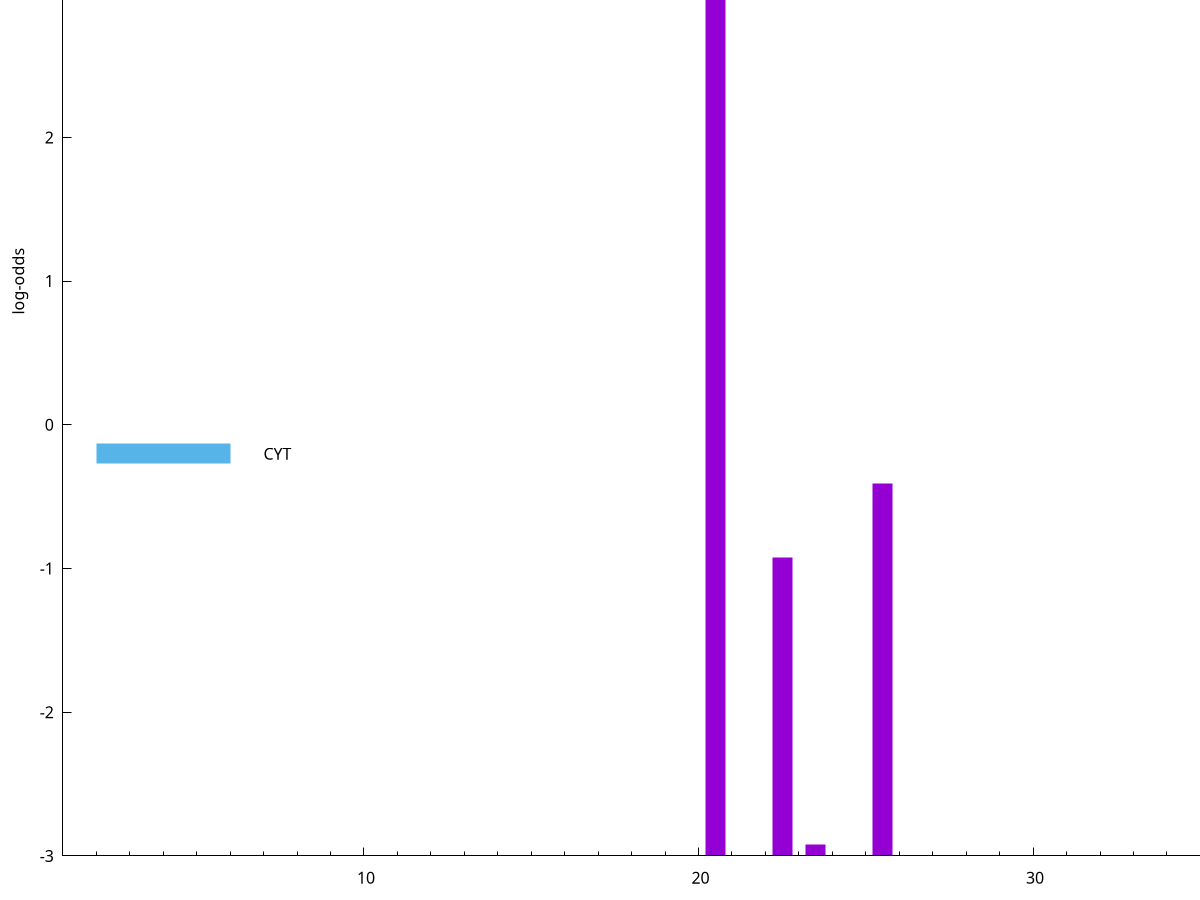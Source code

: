set title "LipoP predictions for SRR4017897.gff"
set size 2., 1.4
set xrange [1:70] 
set mxtics 10
set yrange [-3:5]
set y2range [0:8]
set ylabel "log-odds"
set term postscript eps color solid "Helvetica" 30
set output "SRR4017897.gff21.eps"
set arrow from 2,3.36398 to 6,3.36398 nohead lt 1 lw 20
set label "SpI" at 7,3.36398
set arrow from 2,-0.200913 to 6,-0.200913 nohead lt 3 lw 20
set label "CYT" at 7,-0.200913
set arrow from 2,3.36398 to 6,3.36398 nohead lt 1 lw 20
set label "SpI" at 7,3.36398
# NOTE: The scores below are the log-odds scores with the threshold
# NOTE: subtracted (a hack to make gnuplot make the histogram all
# NOTE: look nice).
plot "-" axes x1y2 title "" with impulses lt 1 lw 20
20.500000 6.123200
25.500000 2.592353
22.500000 2.077688
23.500000 0.082450
e
exit
